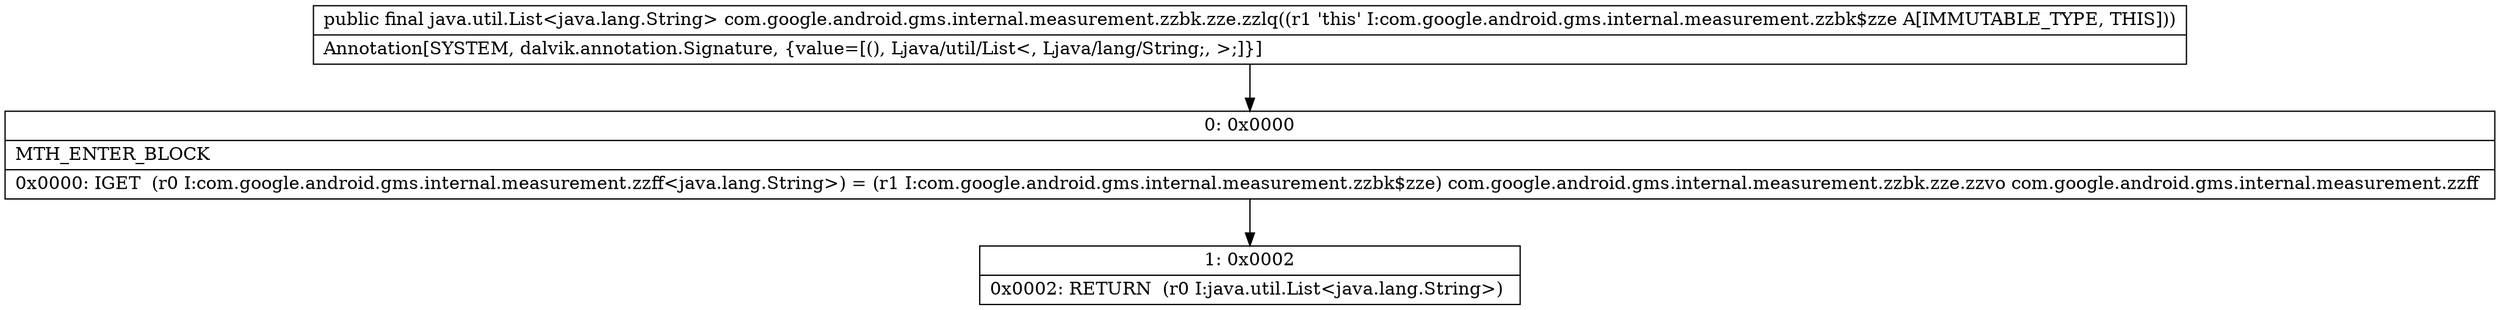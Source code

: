 digraph "CFG forcom.google.android.gms.internal.measurement.zzbk.zze.zzlq()Ljava\/util\/List;" {
Node_0 [shape=record,label="{0\:\ 0x0000|MTH_ENTER_BLOCK\l|0x0000: IGET  (r0 I:com.google.android.gms.internal.measurement.zzff\<java.lang.String\>) = (r1 I:com.google.android.gms.internal.measurement.zzbk$zze) com.google.android.gms.internal.measurement.zzbk.zze.zzvo com.google.android.gms.internal.measurement.zzff \l}"];
Node_1 [shape=record,label="{1\:\ 0x0002|0x0002: RETURN  (r0 I:java.util.List\<java.lang.String\>) \l}"];
MethodNode[shape=record,label="{public final java.util.List\<java.lang.String\> com.google.android.gms.internal.measurement.zzbk.zze.zzlq((r1 'this' I:com.google.android.gms.internal.measurement.zzbk$zze A[IMMUTABLE_TYPE, THIS]))  | Annotation[SYSTEM, dalvik.annotation.Signature, \{value=[(), Ljava\/util\/List\<, Ljava\/lang\/String;, \>;]\}]\l}"];
MethodNode -> Node_0;
Node_0 -> Node_1;
}

